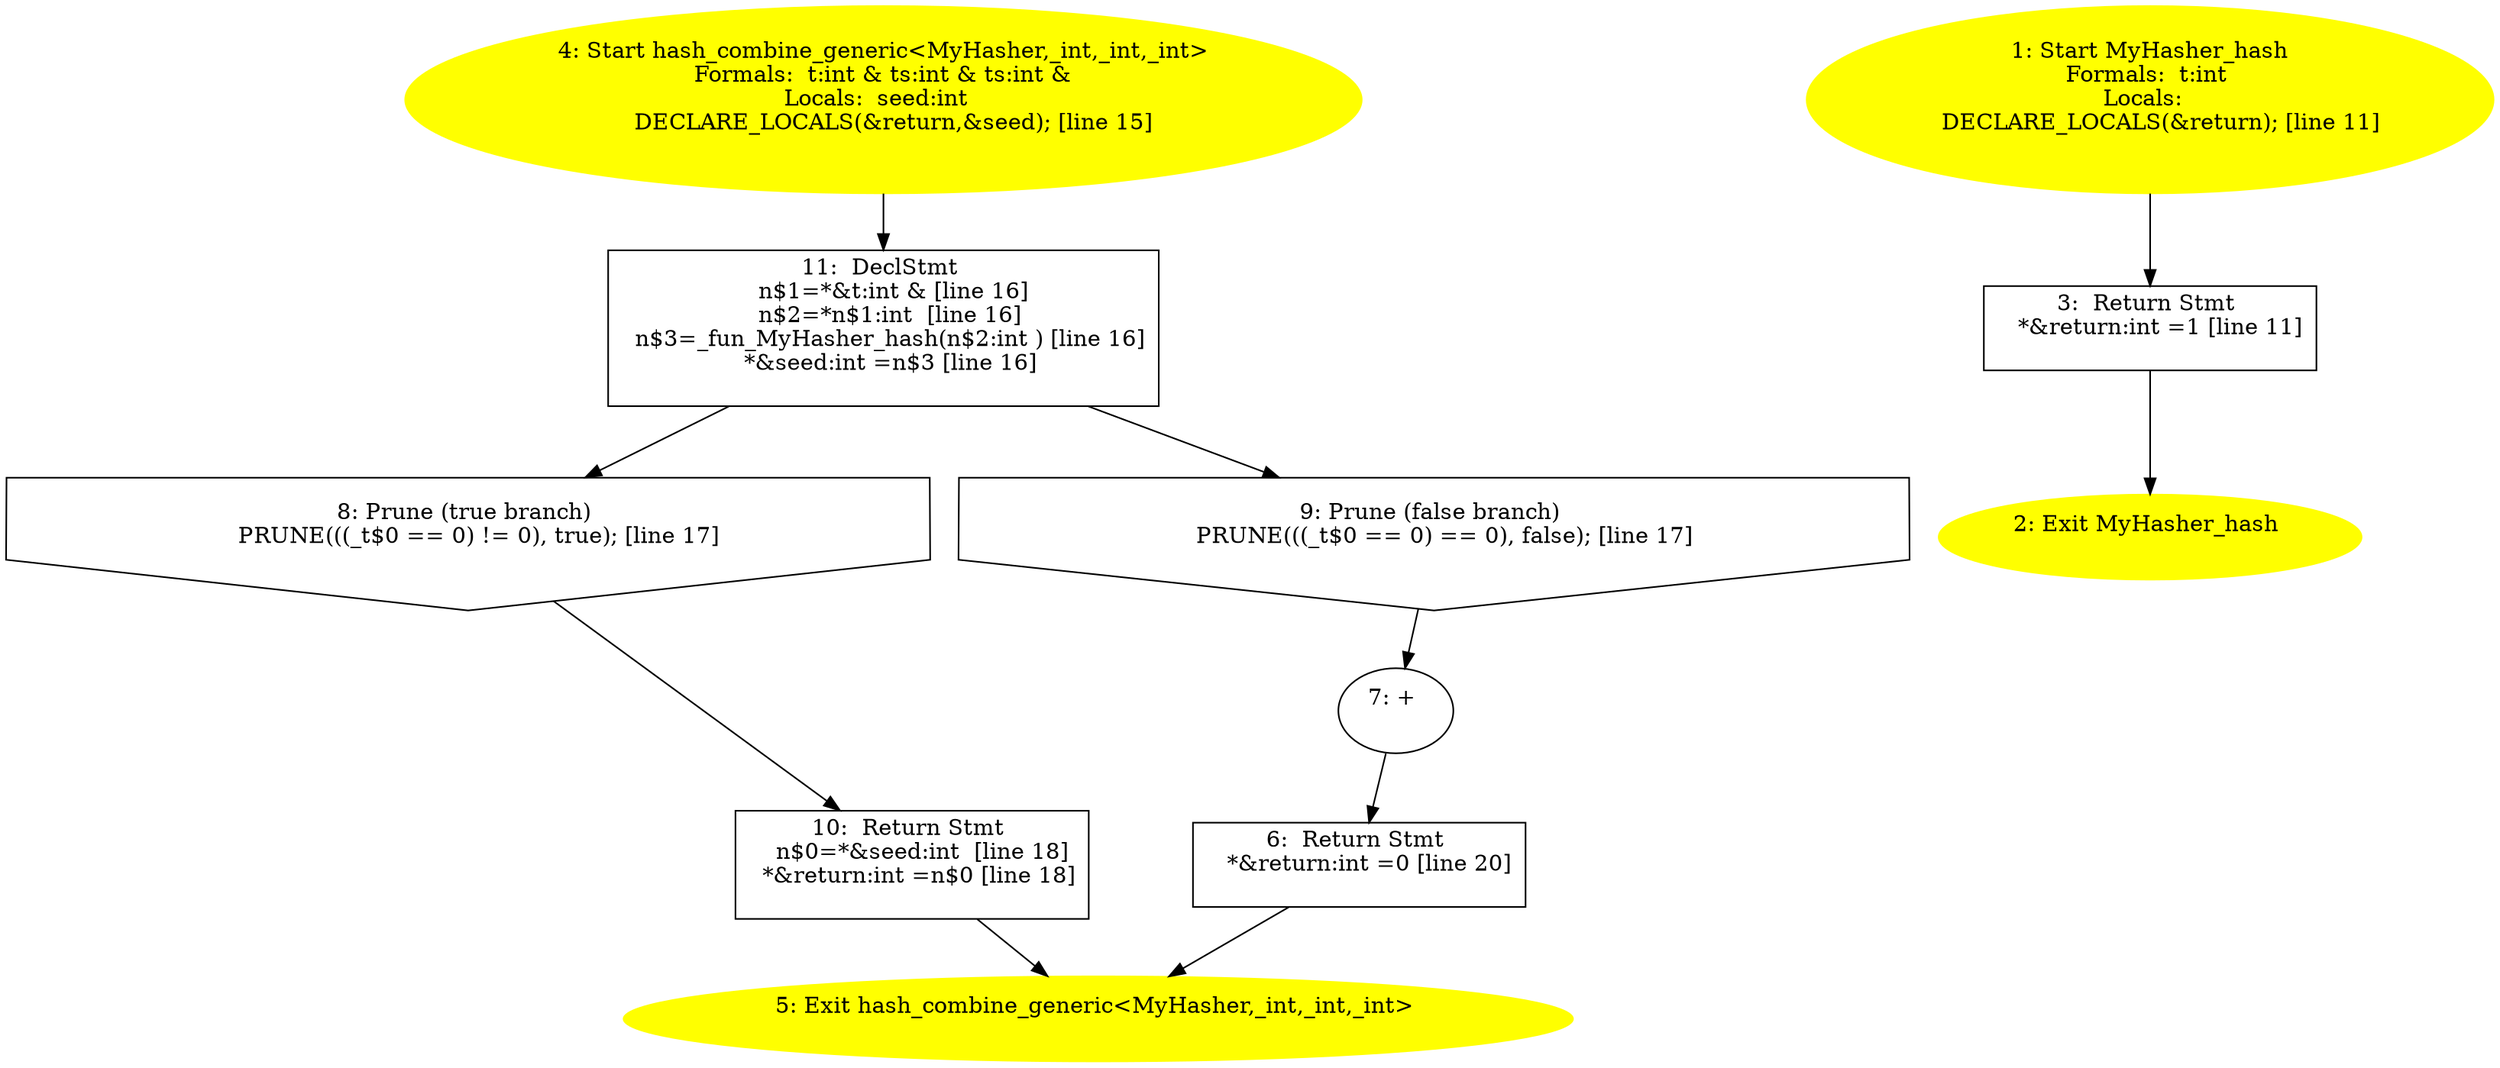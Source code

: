 /* @generated */
digraph iCFG {
11 [label="11:  DeclStmt \n   n$1=*&t:int & [line 16]\n  n$2=*n$1:int  [line 16]\n  n$3=_fun_MyHasher_hash(n$2:int ) [line 16]\n  *&seed:int =n$3 [line 16]\n " shape="box"]
	

	 11 -> 8 ;
	 11 -> 9 ;
10 [label="10:  Return Stmt \n   n$0=*&seed:int  [line 18]\n  *&return:int =n$0 [line 18]\n " shape="box"]
	

	 10 -> 5 ;
9 [label="9: Prune (false branch) \n   PRUNE(((_t$0 == 0) == 0), false); [line 17]\n " shape="invhouse"]
	

	 9 -> 7 ;
8 [label="8: Prune (true branch) \n   PRUNE(((_t$0 == 0) != 0), true); [line 17]\n " shape="invhouse"]
	

	 8 -> 10 ;
7 [label="7: + \n  " ]
	

	 7 -> 6 ;
6 [label="6:  Return Stmt \n   *&return:int =0 [line 20]\n " shape="box"]
	

	 6 -> 5 ;
5 [label="5: Exit hash_combine_generic<MyHasher,_int,_int,_int> \n  " color=yellow style=filled]
	

4 [label="4: Start hash_combine_generic<MyHasher,_int,_int,_int>\nFormals:  t:int & ts:int & ts:int &\nLocals:  seed:int  \n   DECLARE_LOCALS(&return,&seed); [line 15]\n " color=yellow style=filled]
	

	 4 -> 11 ;
3 [label="3:  Return Stmt \n   *&return:int =1 [line 11]\n " shape="box"]
	

	 3 -> 2 ;
2 [label="2: Exit MyHasher_hash \n  " color=yellow style=filled]
	

1 [label="1: Start MyHasher_hash\nFormals:  t:int \nLocals:  \n   DECLARE_LOCALS(&return); [line 11]\n " color=yellow style=filled]
	

	 1 -> 3 ;
}
